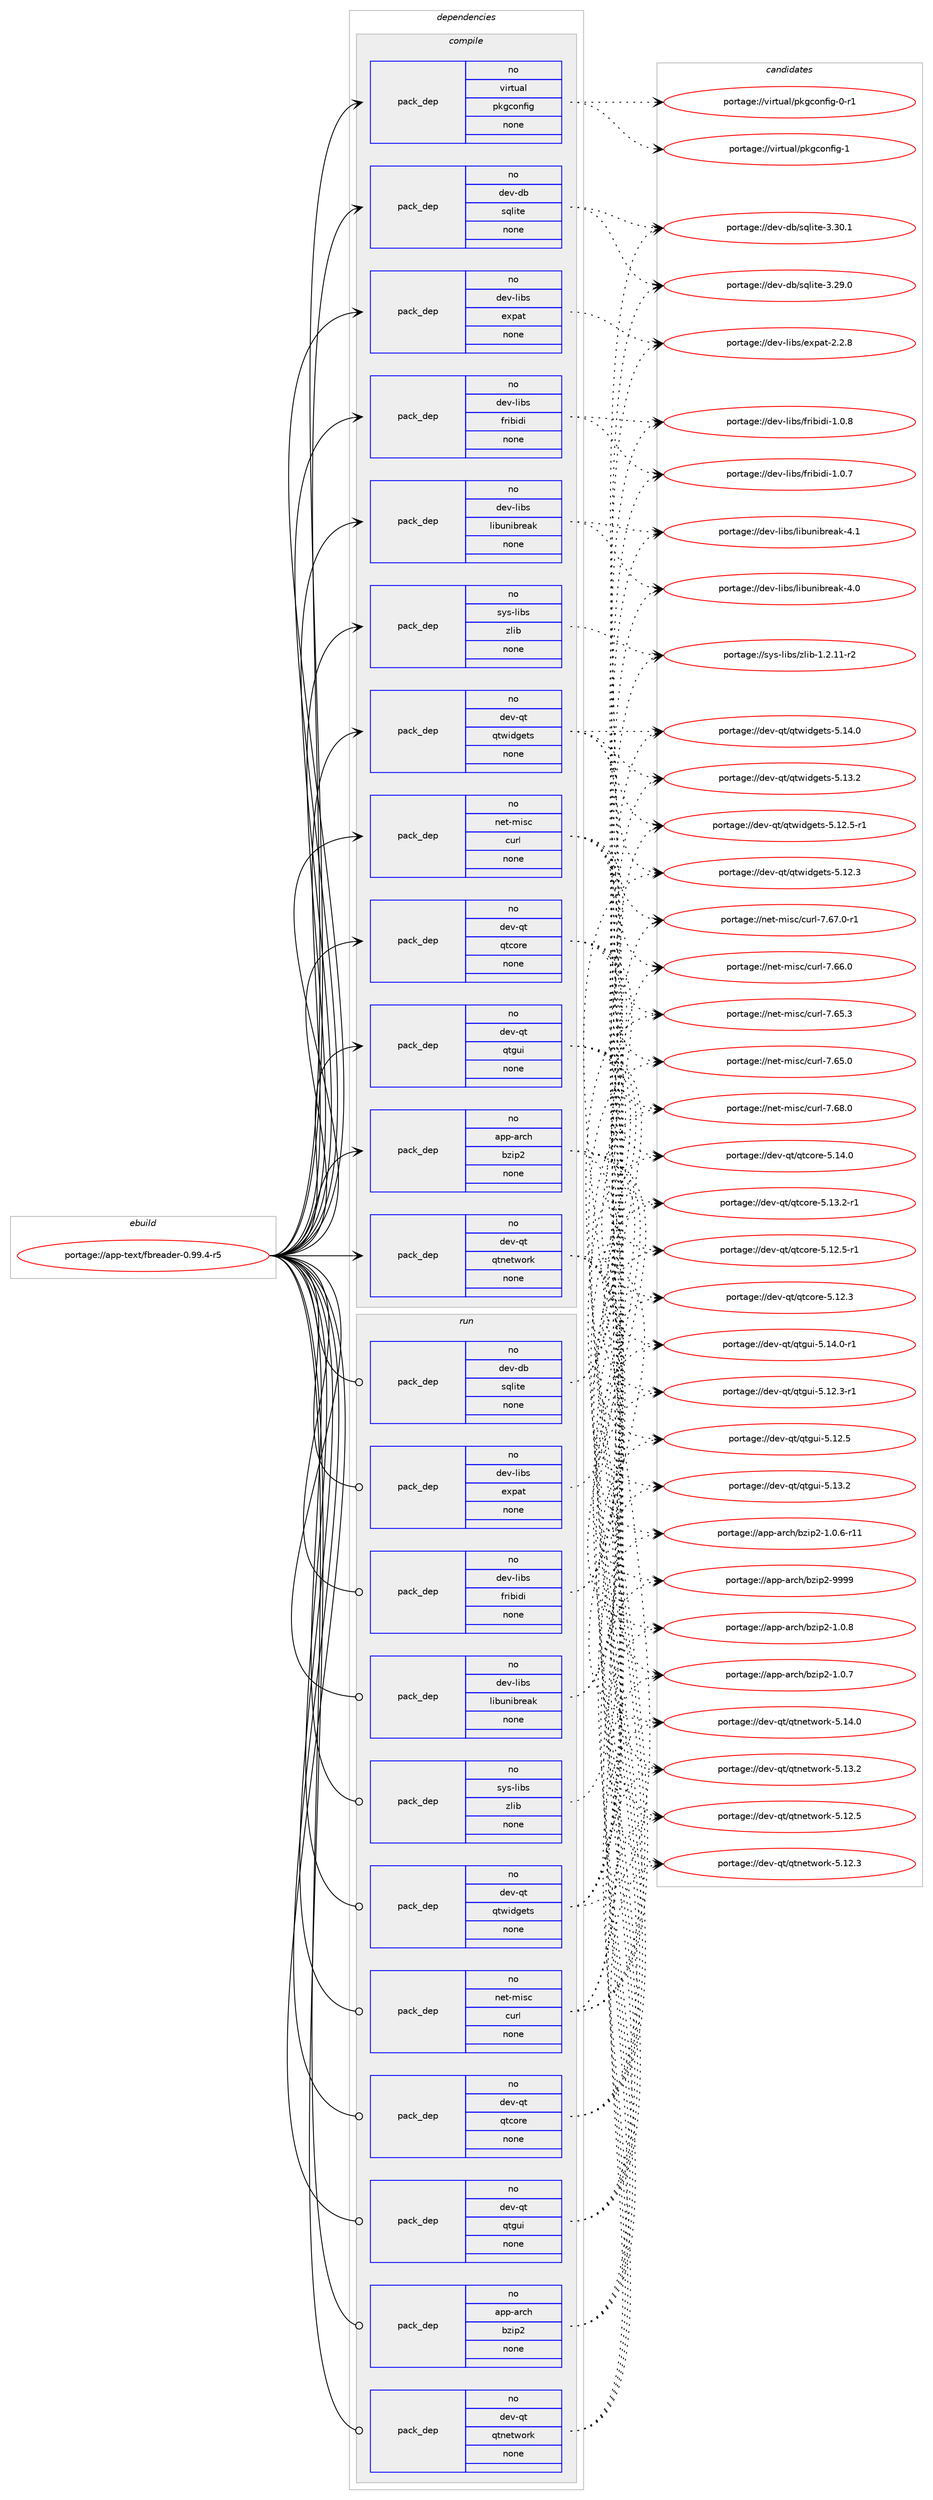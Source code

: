digraph prolog {

# *************
# Graph options
# *************

newrank=true;
concentrate=true;
compound=true;
graph [rankdir=LR,fontname=Helvetica,fontsize=10,ranksep=1.5];#, ranksep=2.5, nodesep=0.2];
edge  [arrowhead=vee];
node  [fontname=Helvetica,fontsize=10];

# **********
# The ebuild
# **********

subgraph cluster_leftcol {
color=gray;
label=<<i>ebuild</i>>;
id [label="portage://app-text/fbreader-0.99.4-r5", color=red, width=4, href="../app-text/fbreader-0.99.4-r5.svg"];
}

# ****************
# The dependencies
# ****************

subgraph cluster_midcol {
color=gray;
label=<<i>dependencies</i>>;
subgraph cluster_compile {
fillcolor="#eeeeee";
style=filled;
label=<<i>compile</i>>;
subgraph pack449415 {
dependency597810 [label=<<TABLE BORDER="0" CELLBORDER="1" CELLSPACING="0" CELLPADDING="4" WIDTH="220"><TR><TD ROWSPAN="6" CELLPADDING="30">pack_dep</TD></TR><TR><TD WIDTH="110">no</TD></TR><TR><TD>app-arch</TD></TR><TR><TD>bzip2</TD></TR><TR><TD>none</TD></TR><TR><TD></TD></TR></TABLE>>, shape=none, color=blue];
}
id:e -> dependency597810:w [weight=20,style="solid",arrowhead="vee"];
subgraph pack449416 {
dependency597811 [label=<<TABLE BORDER="0" CELLBORDER="1" CELLSPACING="0" CELLPADDING="4" WIDTH="220"><TR><TD ROWSPAN="6" CELLPADDING="30">pack_dep</TD></TR><TR><TD WIDTH="110">no</TD></TR><TR><TD>dev-db</TD></TR><TR><TD>sqlite</TD></TR><TR><TD>none</TD></TR><TR><TD></TD></TR></TABLE>>, shape=none, color=blue];
}
id:e -> dependency597811:w [weight=20,style="solid",arrowhead="vee"];
subgraph pack449417 {
dependency597812 [label=<<TABLE BORDER="0" CELLBORDER="1" CELLSPACING="0" CELLPADDING="4" WIDTH="220"><TR><TD ROWSPAN="6" CELLPADDING="30">pack_dep</TD></TR><TR><TD WIDTH="110">no</TD></TR><TR><TD>dev-libs</TD></TR><TR><TD>expat</TD></TR><TR><TD>none</TD></TR><TR><TD></TD></TR></TABLE>>, shape=none, color=blue];
}
id:e -> dependency597812:w [weight=20,style="solid",arrowhead="vee"];
subgraph pack449418 {
dependency597813 [label=<<TABLE BORDER="0" CELLBORDER="1" CELLSPACING="0" CELLPADDING="4" WIDTH="220"><TR><TD ROWSPAN="6" CELLPADDING="30">pack_dep</TD></TR><TR><TD WIDTH="110">no</TD></TR><TR><TD>dev-libs</TD></TR><TR><TD>fribidi</TD></TR><TR><TD>none</TD></TR><TR><TD></TD></TR></TABLE>>, shape=none, color=blue];
}
id:e -> dependency597813:w [weight=20,style="solid",arrowhead="vee"];
subgraph pack449419 {
dependency597814 [label=<<TABLE BORDER="0" CELLBORDER="1" CELLSPACING="0" CELLPADDING="4" WIDTH="220"><TR><TD ROWSPAN="6" CELLPADDING="30">pack_dep</TD></TR><TR><TD WIDTH="110">no</TD></TR><TR><TD>dev-libs</TD></TR><TR><TD>libunibreak</TD></TR><TR><TD>none</TD></TR><TR><TD></TD></TR></TABLE>>, shape=none, color=blue];
}
id:e -> dependency597814:w [weight=20,style="solid",arrowhead="vee"];
subgraph pack449420 {
dependency597815 [label=<<TABLE BORDER="0" CELLBORDER="1" CELLSPACING="0" CELLPADDING="4" WIDTH="220"><TR><TD ROWSPAN="6" CELLPADDING="30">pack_dep</TD></TR><TR><TD WIDTH="110">no</TD></TR><TR><TD>dev-qt</TD></TR><TR><TD>qtcore</TD></TR><TR><TD>none</TD></TR><TR><TD></TD></TR></TABLE>>, shape=none, color=blue];
}
id:e -> dependency597815:w [weight=20,style="solid",arrowhead="vee"];
subgraph pack449421 {
dependency597816 [label=<<TABLE BORDER="0" CELLBORDER="1" CELLSPACING="0" CELLPADDING="4" WIDTH="220"><TR><TD ROWSPAN="6" CELLPADDING="30">pack_dep</TD></TR><TR><TD WIDTH="110">no</TD></TR><TR><TD>dev-qt</TD></TR><TR><TD>qtgui</TD></TR><TR><TD>none</TD></TR><TR><TD></TD></TR></TABLE>>, shape=none, color=blue];
}
id:e -> dependency597816:w [weight=20,style="solid",arrowhead="vee"];
subgraph pack449422 {
dependency597817 [label=<<TABLE BORDER="0" CELLBORDER="1" CELLSPACING="0" CELLPADDING="4" WIDTH="220"><TR><TD ROWSPAN="6" CELLPADDING="30">pack_dep</TD></TR><TR><TD WIDTH="110">no</TD></TR><TR><TD>dev-qt</TD></TR><TR><TD>qtnetwork</TD></TR><TR><TD>none</TD></TR><TR><TD></TD></TR></TABLE>>, shape=none, color=blue];
}
id:e -> dependency597817:w [weight=20,style="solid",arrowhead="vee"];
subgraph pack449423 {
dependency597818 [label=<<TABLE BORDER="0" CELLBORDER="1" CELLSPACING="0" CELLPADDING="4" WIDTH="220"><TR><TD ROWSPAN="6" CELLPADDING="30">pack_dep</TD></TR><TR><TD WIDTH="110">no</TD></TR><TR><TD>dev-qt</TD></TR><TR><TD>qtwidgets</TD></TR><TR><TD>none</TD></TR><TR><TD></TD></TR></TABLE>>, shape=none, color=blue];
}
id:e -> dependency597818:w [weight=20,style="solid",arrowhead="vee"];
subgraph pack449424 {
dependency597819 [label=<<TABLE BORDER="0" CELLBORDER="1" CELLSPACING="0" CELLPADDING="4" WIDTH="220"><TR><TD ROWSPAN="6" CELLPADDING="30">pack_dep</TD></TR><TR><TD WIDTH="110">no</TD></TR><TR><TD>net-misc</TD></TR><TR><TD>curl</TD></TR><TR><TD>none</TD></TR><TR><TD></TD></TR></TABLE>>, shape=none, color=blue];
}
id:e -> dependency597819:w [weight=20,style="solid",arrowhead="vee"];
subgraph pack449425 {
dependency597820 [label=<<TABLE BORDER="0" CELLBORDER="1" CELLSPACING="0" CELLPADDING="4" WIDTH="220"><TR><TD ROWSPAN="6" CELLPADDING="30">pack_dep</TD></TR><TR><TD WIDTH="110">no</TD></TR><TR><TD>sys-libs</TD></TR><TR><TD>zlib</TD></TR><TR><TD>none</TD></TR><TR><TD></TD></TR></TABLE>>, shape=none, color=blue];
}
id:e -> dependency597820:w [weight=20,style="solid",arrowhead="vee"];
subgraph pack449426 {
dependency597821 [label=<<TABLE BORDER="0" CELLBORDER="1" CELLSPACING="0" CELLPADDING="4" WIDTH="220"><TR><TD ROWSPAN="6" CELLPADDING="30">pack_dep</TD></TR><TR><TD WIDTH="110">no</TD></TR><TR><TD>virtual</TD></TR><TR><TD>pkgconfig</TD></TR><TR><TD>none</TD></TR><TR><TD></TD></TR></TABLE>>, shape=none, color=blue];
}
id:e -> dependency597821:w [weight=20,style="solid",arrowhead="vee"];
}
subgraph cluster_compileandrun {
fillcolor="#eeeeee";
style=filled;
label=<<i>compile and run</i>>;
}
subgraph cluster_run {
fillcolor="#eeeeee";
style=filled;
label=<<i>run</i>>;
subgraph pack449427 {
dependency597822 [label=<<TABLE BORDER="0" CELLBORDER="1" CELLSPACING="0" CELLPADDING="4" WIDTH="220"><TR><TD ROWSPAN="6" CELLPADDING="30">pack_dep</TD></TR><TR><TD WIDTH="110">no</TD></TR><TR><TD>app-arch</TD></TR><TR><TD>bzip2</TD></TR><TR><TD>none</TD></TR><TR><TD></TD></TR></TABLE>>, shape=none, color=blue];
}
id:e -> dependency597822:w [weight=20,style="solid",arrowhead="odot"];
subgraph pack449428 {
dependency597823 [label=<<TABLE BORDER="0" CELLBORDER="1" CELLSPACING="0" CELLPADDING="4" WIDTH="220"><TR><TD ROWSPAN="6" CELLPADDING="30">pack_dep</TD></TR><TR><TD WIDTH="110">no</TD></TR><TR><TD>dev-db</TD></TR><TR><TD>sqlite</TD></TR><TR><TD>none</TD></TR><TR><TD></TD></TR></TABLE>>, shape=none, color=blue];
}
id:e -> dependency597823:w [weight=20,style="solid",arrowhead="odot"];
subgraph pack449429 {
dependency597824 [label=<<TABLE BORDER="0" CELLBORDER="1" CELLSPACING="0" CELLPADDING="4" WIDTH="220"><TR><TD ROWSPAN="6" CELLPADDING="30">pack_dep</TD></TR><TR><TD WIDTH="110">no</TD></TR><TR><TD>dev-libs</TD></TR><TR><TD>expat</TD></TR><TR><TD>none</TD></TR><TR><TD></TD></TR></TABLE>>, shape=none, color=blue];
}
id:e -> dependency597824:w [weight=20,style="solid",arrowhead="odot"];
subgraph pack449430 {
dependency597825 [label=<<TABLE BORDER="0" CELLBORDER="1" CELLSPACING="0" CELLPADDING="4" WIDTH="220"><TR><TD ROWSPAN="6" CELLPADDING="30">pack_dep</TD></TR><TR><TD WIDTH="110">no</TD></TR><TR><TD>dev-libs</TD></TR><TR><TD>fribidi</TD></TR><TR><TD>none</TD></TR><TR><TD></TD></TR></TABLE>>, shape=none, color=blue];
}
id:e -> dependency597825:w [weight=20,style="solid",arrowhead="odot"];
subgraph pack449431 {
dependency597826 [label=<<TABLE BORDER="0" CELLBORDER="1" CELLSPACING="0" CELLPADDING="4" WIDTH="220"><TR><TD ROWSPAN="6" CELLPADDING="30">pack_dep</TD></TR><TR><TD WIDTH="110">no</TD></TR><TR><TD>dev-libs</TD></TR><TR><TD>libunibreak</TD></TR><TR><TD>none</TD></TR><TR><TD></TD></TR></TABLE>>, shape=none, color=blue];
}
id:e -> dependency597826:w [weight=20,style="solid",arrowhead="odot"];
subgraph pack449432 {
dependency597827 [label=<<TABLE BORDER="0" CELLBORDER="1" CELLSPACING="0" CELLPADDING="4" WIDTH="220"><TR><TD ROWSPAN="6" CELLPADDING="30">pack_dep</TD></TR><TR><TD WIDTH="110">no</TD></TR><TR><TD>dev-qt</TD></TR><TR><TD>qtcore</TD></TR><TR><TD>none</TD></TR><TR><TD></TD></TR></TABLE>>, shape=none, color=blue];
}
id:e -> dependency597827:w [weight=20,style="solid",arrowhead="odot"];
subgraph pack449433 {
dependency597828 [label=<<TABLE BORDER="0" CELLBORDER="1" CELLSPACING="0" CELLPADDING="4" WIDTH="220"><TR><TD ROWSPAN="6" CELLPADDING="30">pack_dep</TD></TR><TR><TD WIDTH="110">no</TD></TR><TR><TD>dev-qt</TD></TR><TR><TD>qtgui</TD></TR><TR><TD>none</TD></TR><TR><TD></TD></TR></TABLE>>, shape=none, color=blue];
}
id:e -> dependency597828:w [weight=20,style="solid",arrowhead="odot"];
subgraph pack449434 {
dependency597829 [label=<<TABLE BORDER="0" CELLBORDER="1" CELLSPACING="0" CELLPADDING="4" WIDTH="220"><TR><TD ROWSPAN="6" CELLPADDING="30">pack_dep</TD></TR><TR><TD WIDTH="110">no</TD></TR><TR><TD>dev-qt</TD></TR><TR><TD>qtnetwork</TD></TR><TR><TD>none</TD></TR><TR><TD></TD></TR></TABLE>>, shape=none, color=blue];
}
id:e -> dependency597829:w [weight=20,style="solid",arrowhead="odot"];
subgraph pack449435 {
dependency597830 [label=<<TABLE BORDER="0" CELLBORDER="1" CELLSPACING="0" CELLPADDING="4" WIDTH="220"><TR><TD ROWSPAN="6" CELLPADDING="30">pack_dep</TD></TR><TR><TD WIDTH="110">no</TD></TR><TR><TD>dev-qt</TD></TR><TR><TD>qtwidgets</TD></TR><TR><TD>none</TD></TR><TR><TD></TD></TR></TABLE>>, shape=none, color=blue];
}
id:e -> dependency597830:w [weight=20,style="solid",arrowhead="odot"];
subgraph pack449436 {
dependency597831 [label=<<TABLE BORDER="0" CELLBORDER="1" CELLSPACING="0" CELLPADDING="4" WIDTH="220"><TR><TD ROWSPAN="6" CELLPADDING="30">pack_dep</TD></TR><TR><TD WIDTH="110">no</TD></TR><TR><TD>net-misc</TD></TR><TR><TD>curl</TD></TR><TR><TD>none</TD></TR><TR><TD></TD></TR></TABLE>>, shape=none, color=blue];
}
id:e -> dependency597831:w [weight=20,style="solid",arrowhead="odot"];
subgraph pack449437 {
dependency597832 [label=<<TABLE BORDER="0" CELLBORDER="1" CELLSPACING="0" CELLPADDING="4" WIDTH="220"><TR><TD ROWSPAN="6" CELLPADDING="30">pack_dep</TD></TR><TR><TD WIDTH="110">no</TD></TR><TR><TD>sys-libs</TD></TR><TR><TD>zlib</TD></TR><TR><TD>none</TD></TR><TR><TD></TD></TR></TABLE>>, shape=none, color=blue];
}
id:e -> dependency597832:w [weight=20,style="solid",arrowhead="odot"];
}
}

# **************
# The candidates
# **************

subgraph cluster_choices {
rank=same;
color=gray;
label=<<i>candidates</i>>;

subgraph choice449415 {
color=black;
nodesep=1;
choice971121124597114991044798122105112504557575757 [label="portage://app-arch/bzip2-9999", color=red, width=4,href="../app-arch/bzip2-9999.svg"];
choice97112112459711499104479812210511250454946484656 [label="portage://app-arch/bzip2-1.0.8", color=red, width=4,href="../app-arch/bzip2-1.0.8.svg"];
choice97112112459711499104479812210511250454946484655 [label="portage://app-arch/bzip2-1.0.7", color=red, width=4,href="../app-arch/bzip2-1.0.7.svg"];
choice97112112459711499104479812210511250454946484654451144949 [label="portage://app-arch/bzip2-1.0.6-r11", color=red, width=4,href="../app-arch/bzip2-1.0.6-r11.svg"];
dependency597810:e -> choice971121124597114991044798122105112504557575757:w [style=dotted,weight="100"];
dependency597810:e -> choice97112112459711499104479812210511250454946484656:w [style=dotted,weight="100"];
dependency597810:e -> choice97112112459711499104479812210511250454946484655:w [style=dotted,weight="100"];
dependency597810:e -> choice97112112459711499104479812210511250454946484654451144949:w [style=dotted,weight="100"];
}
subgraph choice449416 {
color=black;
nodesep=1;
choice10010111845100984711511310810511610145514651484649 [label="portage://dev-db/sqlite-3.30.1", color=red, width=4,href="../dev-db/sqlite-3.30.1.svg"];
choice10010111845100984711511310810511610145514650574648 [label="portage://dev-db/sqlite-3.29.0", color=red, width=4,href="../dev-db/sqlite-3.29.0.svg"];
dependency597811:e -> choice10010111845100984711511310810511610145514651484649:w [style=dotted,weight="100"];
dependency597811:e -> choice10010111845100984711511310810511610145514650574648:w [style=dotted,weight="100"];
}
subgraph choice449417 {
color=black;
nodesep=1;
choice10010111845108105981154710112011297116455046504656 [label="portage://dev-libs/expat-2.2.8", color=red, width=4,href="../dev-libs/expat-2.2.8.svg"];
dependency597812:e -> choice10010111845108105981154710112011297116455046504656:w [style=dotted,weight="100"];
}
subgraph choice449418 {
color=black;
nodesep=1;
choice10010111845108105981154710211410598105100105454946484656 [label="portage://dev-libs/fribidi-1.0.8", color=red, width=4,href="../dev-libs/fribidi-1.0.8.svg"];
choice10010111845108105981154710211410598105100105454946484655 [label="portage://dev-libs/fribidi-1.0.7", color=red, width=4,href="../dev-libs/fribidi-1.0.7.svg"];
dependency597813:e -> choice10010111845108105981154710211410598105100105454946484656:w [style=dotted,weight="100"];
dependency597813:e -> choice10010111845108105981154710211410598105100105454946484655:w [style=dotted,weight="100"];
}
subgraph choice449419 {
color=black;
nodesep=1;
choice10010111845108105981154710810598117110105981141019710745524649 [label="portage://dev-libs/libunibreak-4.1", color=red, width=4,href="../dev-libs/libunibreak-4.1.svg"];
choice10010111845108105981154710810598117110105981141019710745524648 [label="portage://dev-libs/libunibreak-4.0", color=red, width=4,href="../dev-libs/libunibreak-4.0.svg"];
dependency597814:e -> choice10010111845108105981154710810598117110105981141019710745524649:w [style=dotted,weight="100"];
dependency597814:e -> choice10010111845108105981154710810598117110105981141019710745524648:w [style=dotted,weight="100"];
}
subgraph choice449420 {
color=black;
nodesep=1;
choice10010111845113116471131169911111410145534649524648 [label="portage://dev-qt/qtcore-5.14.0", color=red, width=4,href="../dev-qt/qtcore-5.14.0.svg"];
choice100101118451131164711311699111114101455346495146504511449 [label="portage://dev-qt/qtcore-5.13.2-r1", color=red, width=4,href="../dev-qt/qtcore-5.13.2-r1.svg"];
choice100101118451131164711311699111114101455346495046534511449 [label="portage://dev-qt/qtcore-5.12.5-r1", color=red, width=4,href="../dev-qt/qtcore-5.12.5-r1.svg"];
choice10010111845113116471131169911111410145534649504651 [label="portage://dev-qt/qtcore-5.12.3", color=red, width=4,href="../dev-qt/qtcore-5.12.3.svg"];
dependency597815:e -> choice10010111845113116471131169911111410145534649524648:w [style=dotted,weight="100"];
dependency597815:e -> choice100101118451131164711311699111114101455346495146504511449:w [style=dotted,weight="100"];
dependency597815:e -> choice100101118451131164711311699111114101455346495046534511449:w [style=dotted,weight="100"];
dependency597815:e -> choice10010111845113116471131169911111410145534649504651:w [style=dotted,weight="100"];
}
subgraph choice449421 {
color=black;
nodesep=1;
choice1001011184511311647113116103117105455346495246484511449 [label="portage://dev-qt/qtgui-5.14.0-r1", color=red, width=4,href="../dev-qt/qtgui-5.14.0-r1.svg"];
choice100101118451131164711311610311710545534649514650 [label="portage://dev-qt/qtgui-5.13.2", color=red, width=4,href="../dev-qt/qtgui-5.13.2.svg"];
choice100101118451131164711311610311710545534649504653 [label="portage://dev-qt/qtgui-5.12.5", color=red, width=4,href="../dev-qt/qtgui-5.12.5.svg"];
choice1001011184511311647113116103117105455346495046514511449 [label="portage://dev-qt/qtgui-5.12.3-r1", color=red, width=4,href="../dev-qt/qtgui-5.12.3-r1.svg"];
dependency597816:e -> choice1001011184511311647113116103117105455346495246484511449:w [style=dotted,weight="100"];
dependency597816:e -> choice100101118451131164711311610311710545534649514650:w [style=dotted,weight="100"];
dependency597816:e -> choice100101118451131164711311610311710545534649504653:w [style=dotted,weight="100"];
dependency597816:e -> choice1001011184511311647113116103117105455346495046514511449:w [style=dotted,weight="100"];
}
subgraph choice449422 {
color=black;
nodesep=1;
choice100101118451131164711311611010111611911111410745534649524648 [label="portage://dev-qt/qtnetwork-5.14.0", color=red, width=4,href="../dev-qt/qtnetwork-5.14.0.svg"];
choice100101118451131164711311611010111611911111410745534649514650 [label="portage://dev-qt/qtnetwork-5.13.2", color=red, width=4,href="../dev-qt/qtnetwork-5.13.2.svg"];
choice100101118451131164711311611010111611911111410745534649504653 [label="portage://dev-qt/qtnetwork-5.12.5", color=red, width=4,href="../dev-qt/qtnetwork-5.12.5.svg"];
choice100101118451131164711311611010111611911111410745534649504651 [label="portage://dev-qt/qtnetwork-5.12.3", color=red, width=4,href="../dev-qt/qtnetwork-5.12.3.svg"];
dependency597817:e -> choice100101118451131164711311611010111611911111410745534649524648:w [style=dotted,weight="100"];
dependency597817:e -> choice100101118451131164711311611010111611911111410745534649514650:w [style=dotted,weight="100"];
dependency597817:e -> choice100101118451131164711311611010111611911111410745534649504653:w [style=dotted,weight="100"];
dependency597817:e -> choice100101118451131164711311611010111611911111410745534649504651:w [style=dotted,weight="100"];
}
subgraph choice449423 {
color=black;
nodesep=1;
choice100101118451131164711311611910510010310111611545534649524648 [label="portage://dev-qt/qtwidgets-5.14.0", color=red, width=4,href="../dev-qt/qtwidgets-5.14.0.svg"];
choice100101118451131164711311611910510010310111611545534649514650 [label="portage://dev-qt/qtwidgets-5.13.2", color=red, width=4,href="../dev-qt/qtwidgets-5.13.2.svg"];
choice1001011184511311647113116119105100103101116115455346495046534511449 [label="portage://dev-qt/qtwidgets-5.12.5-r1", color=red, width=4,href="../dev-qt/qtwidgets-5.12.5-r1.svg"];
choice100101118451131164711311611910510010310111611545534649504651 [label="portage://dev-qt/qtwidgets-5.12.3", color=red, width=4,href="../dev-qt/qtwidgets-5.12.3.svg"];
dependency597818:e -> choice100101118451131164711311611910510010310111611545534649524648:w [style=dotted,weight="100"];
dependency597818:e -> choice100101118451131164711311611910510010310111611545534649514650:w [style=dotted,weight="100"];
dependency597818:e -> choice1001011184511311647113116119105100103101116115455346495046534511449:w [style=dotted,weight="100"];
dependency597818:e -> choice100101118451131164711311611910510010310111611545534649504651:w [style=dotted,weight="100"];
}
subgraph choice449424 {
color=black;
nodesep=1;
choice1101011164510910511599479911711410845554654564648 [label="portage://net-misc/curl-7.68.0", color=red, width=4,href="../net-misc/curl-7.68.0.svg"];
choice11010111645109105115994799117114108455546545546484511449 [label="portage://net-misc/curl-7.67.0-r1", color=red, width=4,href="../net-misc/curl-7.67.0-r1.svg"];
choice1101011164510910511599479911711410845554654544648 [label="portage://net-misc/curl-7.66.0", color=red, width=4,href="../net-misc/curl-7.66.0.svg"];
choice1101011164510910511599479911711410845554654534651 [label="portage://net-misc/curl-7.65.3", color=red, width=4,href="../net-misc/curl-7.65.3.svg"];
choice1101011164510910511599479911711410845554654534648 [label="portage://net-misc/curl-7.65.0", color=red, width=4,href="../net-misc/curl-7.65.0.svg"];
dependency597819:e -> choice1101011164510910511599479911711410845554654564648:w [style=dotted,weight="100"];
dependency597819:e -> choice11010111645109105115994799117114108455546545546484511449:w [style=dotted,weight="100"];
dependency597819:e -> choice1101011164510910511599479911711410845554654544648:w [style=dotted,weight="100"];
dependency597819:e -> choice1101011164510910511599479911711410845554654534651:w [style=dotted,weight="100"];
dependency597819:e -> choice1101011164510910511599479911711410845554654534648:w [style=dotted,weight="100"];
}
subgraph choice449425 {
color=black;
nodesep=1;
choice11512111545108105981154712210810598454946504649494511450 [label="portage://sys-libs/zlib-1.2.11-r2", color=red, width=4,href="../sys-libs/zlib-1.2.11-r2.svg"];
dependency597820:e -> choice11512111545108105981154712210810598454946504649494511450:w [style=dotted,weight="100"];
}
subgraph choice449426 {
color=black;
nodesep=1;
choice1181051141161179710847112107103991111101021051034549 [label="portage://virtual/pkgconfig-1", color=red, width=4,href="../virtual/pkgconfig-1.svg"];
choice11810511411611797108471121071039911111010210510345484511449 [label="portage://virtual/pkgconfig-0-r1", color=red, width=4,href="../virtual/pkgconfig-0-r1.svg"];
dependency597821:e -> choice1181051141161179710847112107103991111101021051034549:w [style=dotted,weight="100"];
dependency597821:e -> choice11810511411611797108471121071039911111010210510345484511449:w [style=dotted,weight="100"];
}
subgraph choice449427 {
color=black;
nodesep=1;
choice971121124597114991044798122105112504557575757 [label="portage://app-arch/bzip2-9999", color=red, width=4,href="../app-arch/bzip2-9999.svg"];
choice97112112459711499104479812210511250454946484656 [label="portage://app-arch/bzip2-1.0.8", color=red, width=4,href="../app-arch/bzip2-1.0.8.svg"];
choice97112112459711499104479812210511250454946484655 [label="portage://app-arch/bzip2-1.0.7", color=red, width=4,href="../app-arch/bzip2-1.0.7.svg"];
choice97112112459711499104479812210511250454946484654451144949 [label="portage://app-arch/bzip2-1.0.6-r11", color=red, width=4,href="../app-arch/bzip2-1.0.6-r11.svg"];
dependency597822:e -> choice971121124597114991044798122105112504557575757:w [style=dotted,weight="100"];
dependency597822:e -> choice97112112459711499104479812210511250454946484656:w [style=dotted,weight="100"];
dependency597822:e -> choice97112112459711499104479812210511250454946484655:w [style=dotted,weight="100"];
dependency597822:e -> choice97112112459711499104479812210511250454946484654451144949:w [style=dotted,weight="100"];
}
subgraph choice449428 {
color=black;
nodesep=1;
choice10010111845100984711511310810511610145514651484649 [label="portage://dev-db/sqlite-3.30.1", color=red, width=4,href="../dev-db/sqlite-3.30.1.svg"];
choice10010111845100984711511310810511610145514650574648 [label="portage://dev-db/sqlite-3.29.0", color=red, width=4,href="../dev-db/sqlite-3.29.0.svg"];
dependency597823:e -> choice10010111845100984711511310810511610145514651484649:w [style=dotted,weight="100"];
dependency597823:e -> choice10010111845100984711511310810511610145514650574648:w [style=dotted,weight="100"];
}
subgraph choice449429 {
color=black;
nodesep=1;
choice10010111845108105981154710112011297116455046504656 [label="portage://dev-libs/expat-2.2.8", color=red, width=4,href="../dev-libs/expat-2.2.8.svg"];
dependency597824:e -> choice10010111845108105981154710112011297116455046504656:w [style=dotted,weight="100"];
}
subgraph choice449430 {
color=black;
nodesep=1;
choice10010111845108105981154710211410598105100105454946484656 [label="portage://dev-libs/fribidi-1.0.8", color=red, width=4,href="../dev-libs/fribidi-1.0.8.svg"];
choice10010111845108105981154710211410598105100105454946484655 [label="portage://dev-libs/fribidi-1.0.7", color=red, width=4,href="../dev-libs/fribidi-1.0.7.svg"];
dependency597825:e -> choice10010111845108105981154710211410598105100105454946484656:w [style=dotted,weight="100"];
dependency597825:e -> choice10010111845108105981154710211410598105100105454946484655:w [style=dotted,weight="100"];
}
subgraph choice449431 {
color=black;
nodesep=1;
choice10010111845108105981154710810598117110105981141019710745524649 [label="portage://dev-libs/libunibreak-4.1", color=red, width=4,href="../dev-libs/libunibreak-4.1.svg"];
choice10010111845108105981154710810598117110105981141019710745524648 [label="portage://dev-libs/libunibreak-4.0", color=red, width=4,href="../dev-libs/libunibreak-4.0.svg"];
dependency597826:e -> choice10010111845108105981154710810598117110105981141019710745524649:w [style=dotted,weight="100"];
dependency597826:e -> choice10010111845108105981154710810598117110105981141019710745524648:w [style=dotted,weight="100"];
}
subgraph choice449432 {
color=black;
nodesep=1;
choice10010111845113116471131169911111410145534649524648 [label="portage://dev-qt/qtcore-5.14.0", color=red, width=4,href="../dev-qt/qtcore-5.14.0.svg"];
choice100101118451131164711311699111114101455346495146504511449 [label="portage://dev-qt/qtcore-5.13.2-r1", color=red, width=4,href="../dev-qt/qtcore-5.13.2-r1.svg"];
choice100101118451131164711311699111114101455346495046534511449 [label="portage://dev-qt/qtcore-5.12.5-r1", color=red, width=4,href="../dev-qt/qtcore-5.12.5-r1.svg"];
choice10010111845113116471131169911111410145534649504651 [label="portage://dev-qt/qtcore-5.12.3", color=red, width=4,href="../dev-qt/qtcore-5.12.3.svg"];
dependency597827:e -> choice10010111845113116471131169911111410145534649524648:w [style=dotted,weight="100"];
dependency597827:e -> choice100101118451131164711311699111114101455346495146504511449:w [style=dotted,weight="100"];
dependency597827:e -> choice100101118451131164711311699111114101455346495046534511449:w [style=dotted,weight="100"];
dependency597827:e -> choice10010111845113116471131169911111410145534649504651:w [style=dotted,weight="100"];
}
subgraph choice449433 {
color=black;
nodesep=1;
choice1001011184511311647113116103117105455346495246484511449 [label="portage://dev-qt/qtgui-5.14.0-r1", color=red, width=4,href="../dev-qt/qtgui-5.14.0-r1.svg"];
choice100101118451131164711311610311710545534649514650 [label="portage://dev-qt/qtgui-5.13.2", color=red, width=4,href="../dev-qt/qtgui-5.13.2.svg"];
choice100101118451131164711311610311710545534649504653 [label="portage://dev-qt/qtgui-5.12.5", color=red, width=4,href="../dev-qt/qtgui-5.12.5.svg"];
choice1001011184511311647113116103117105455346495046514511449 [label="portage://dev-qt/qtgui-5.12.3-r1", color=red, width=4,href="../dev-qt/qtgui-5.12.3-r1.svg"];
dependency597828:e -> choice1001011184511311647113116103117105455346495246484511449:w [style=dotted,weight="100"];
dependency597828:e -> choice100101118451131164711311610311710545534649514650:w [style=dotted,weight="100"];
dependency597828:e -> choice100101118451131164711311610311710545534649504653:w [style=dotted,weight="100"];
dependency597828:e -> choice1001011184511311647113116103117105455346495046514511449:w [style=dotted,weight="100"];
}
subgraph choice449434 {
color=black;
nodesep=1;
choice100101118451131164711311611010111611911111410745534649524648 [label="portage://dev-qt/qtnetwork-5.14.0", color=red, width=4,href="../dev-qt/qtnetwork-5.14.0.svg"];
choice100101118451131164711311611010111611911111410745534649514650 [label="portage://dev-qt/qtnetwork-5.13.2", color=red, width=4,href="../dev-qt/qtnetwork-5.13.2.svg"];
choice100101118451131164711311611010111611911111410745534649504653 [label="portage://dev-qt/qtnetwork-5.12.5", color=red, width=4,href="../dev-qt/qtnetwork-5.12.5.svg"];
choice100101118451131164711311611010111611911111410745534649504651 [label="portage://dev-qt/qtnetwork-5.12.3", color=red, width=4,href="../dev-qt/qtnetwork-5.12.3.svg"];
dependency597829:e -> choice100101118451131164711311611010111611911111410745534649524648:w [style=dotted,weight="100"];
dependency597829:e -> choice100101118451131164711311611010111611911111410745534649514650:w [style=dotted,weight="100"];
dependency597829:e -> choice100101118451131164711311611010111611911111410745534649504653:w [style=dotted,weight="100"];
dependency597829:e -> choice100101118451131164711311611010111611911111410745534649504651:w [style=dotted,weight="100"];
}
subgraph choice449435 {
color=black;
nodesep=1;
choice100101118451131164711311611910510010310111611545534649524648 [label="portage://dev-qt/qtwidgets-5.14.0", color=red, width=4,href="../dev-qt/qtwidgets-5.14.0.svg"];
choice100101118451131164711311611910510010310111611545534649514650 [label="portage://dev-qt/qtwidgets-5.13.2", color=red, width=4,href="../dev-qt/qtwidgets-5.13.2.svg"];
choice1001011184511311647113116119105100103101116115455346495046534511449 [label="portage://dev-qt/qtwidgets-5.12.5-r1", color=red, width=4,href="../dev-qt/qtwidgets-5.12.5-r1.svg"];
choice100101118451131164711311611910510010310111611545534649504651 [label="portage://dev-qt/qtwidgets-5.12.3", color=red, width=4,href="../dev-qt/qtwidgets-5.12.3.svg"];
dependency597830:e -> choice100101118451131164711311611910510010310111611545534649524648:w [style=dotted,weight="100"];
dependency597830:e -> choice100101118451131164711311611910510010310111611545534649514650:w [style=dotted,weight="100"];
dependency597830:e -> choice1001011184511311647113116119105100103101116115455346495046534511449:w [style=dotted,weight="100"];
dependency597830:e -> choice100101118451131164711311611910510010310111611545534649504651:w [style=dotted,weight="100"];
}
subgraph choice449436 {
color=black;
nodesep=1;
choice1101011164510910511599479911711410845554654564648 [label="portage://net-misc/curl-7.68.0", color=red, width=4,href="../net-misc/curl-7.68.0.svg"];
choice11010111645109105115994799117114108455546545546484511449 [label="portage://net-misc/curl-7.67.0-r1", color=red, width=4,href="../net-misc/curl-7.67.0-r1.svg"];
choice1101011164510910511599479911711410845554654544648 [label="portage://net-misc/curl-7.66.0", color=red, width=4,href="../net-misc/curl-7.66.0.svg"];
choice1101011164510910511599479911711410845554654534651 [label="portage://net-misc/curl-7.65.3", color=red, width=4,href="../net-misc/curl-7.65.3.svg"];
choice1101011164510910511599479911711410845554654534648 [label="portage://net-misc/curl-7.65.0", color=red, width=4,href="../net-misc/curl-7.65.0.svg"];
dependency597831:e -> choice1101011164510910511599479911711410845554654564648:w [style=dotted,weight="100"];
dependency597831:e -> choice11010111645109105115994799117114108455546545546484511449:w [style=dotted,weight="100"];
dependency597831:e -> choice1101011164510910511599479911711410845554654544648:w [style=dotted,weight="100"];
dependency597831:e -> choice1101011164510910511599479911711410845554654534651:w [style=dotted,weight="100"];
dependency597831:e -> choice1101011164510910511599479911711410845554654534648:w [style=dotted,weight="100"];
}
subgraph choice449437 {
color=black;
nodesep=1;
choice11512111545108105981154712210810598454946504649494511450 [label="portage://sys-libs/zlib-1.2.11-r2", color=red, width=4,href="../sys-libs/zlib-1.2.11-r2.svg"];
dependency597832:e -> choice11512111545108105981154712210810598454946504649494511450:w [style=dotted,weight="100"];
}
}

}
